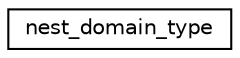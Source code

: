 digraph "Graphical Class Hierarchy"
{
 // INTERACTIVE_SVG=YES
 // LATEX_PDF_SIZE
  edge [fontname="Helvetica",fontsize="10",labelfontname="Helvetica",labelfontsize="10"];
  node [fontname="Helvetica",fontsize="10",shape=record];
  rankdir="LR";
  Node0 [label="nest_domain_type",height=0.2,width=0.4,color="black", fillcolor="white", style="filled",URL="$structmpp__domains__mod_1_1nest__domain__type.html",tooltip="domain with nested fine and course tiles"];
}

